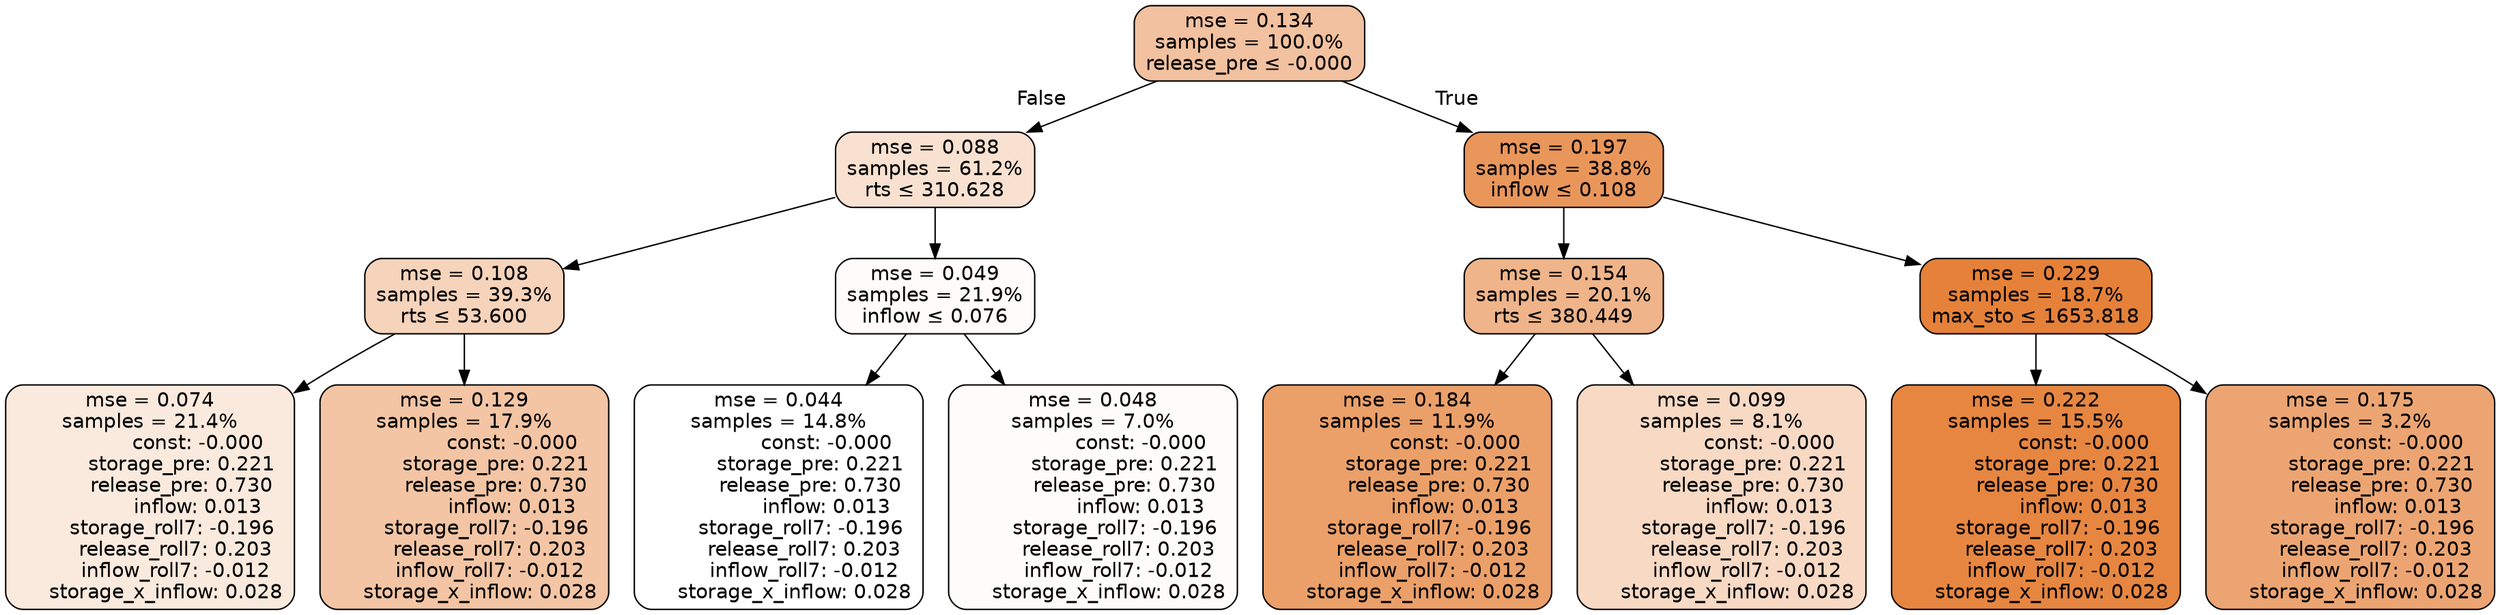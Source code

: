 digraph tree {
node [shape=rectangle, style="filled, rounded", color="black", fontname=helvetica] ;
edge [fontname=helvetica] ;
	"0" [label="mse = 0.134
samples = 100.0%
release_pre &le; -0.000", fillcolor="#f2c19f"]
	"1" [label="mse = 0.088
samples = 61.2%
rts &le; 310.628", fillcolor="#f8e1d0"]
	"2" [label="mse = 0.108
samples = 39.3%
rts &le; 53.600", fillcolor="#f6d3bb"]
	"3" [label="mse = 0.074
samples = 21.4%
               const: -0.000
          storage_pre: 0.221
          release_pre: 0.730
               inflow: 0.013
       storage_roll7: -0.196
        release_roll7: 0.203
        inflow_roll7: -0.012
     storage_x_inflow: 0.028", fillcolor="#faeade"]
	"4" [label="mse = 0.129
samples = 17.9%
               const: -0.000
          storage_pre: 0.221
          release_pre: 0.730
               inflow: 0.013
       storage_roll7: -0.196
        release_roll7: 0.203
        inflow_roll7: -0.012
     storage_x_inflow: 0.028", fillcolor="#f3c5a4"]
	"5" [label="mse = 0.049
samples = 21.9%
inflow &le; 0.076", fillcolor="#fefbfa"]
	"6" [label="mse = 0.044
samples = 14.8%
               const: -0.000
          storage_pre: 0.221
          release_pre: 0.730
               inflow: 0.013
       storage_roll7: -0.196
        release_roll7: 0.203
        inflow_roll7: -0.012
     storage_x_inflow: 0.028", fillcolor="#ffffff"]
	"7" [label="mse = 0.048
samples = 7.0%
               const: -0.000
          storage_pre: 0.221
          release_pre: 0.730
               inflow: 0.013
       storage_roll7: -0.196
        release_roll7: 0.203
        inflow_roll7: -0.012
     storage_x_inflow: 0.028", fillcolor="#fefcfa"]
	"8" [label="mse = 0.197
samples = 38.8%
inflow &le; 0.108", fillcolor="#e9965b"]
	"9" [label="mse = 0.154
samples = 20.1%
rts &le; 380.449", fillcolor="#efb489"]
	"10" [label="mse = 0.184
samples = 11.9%
               const: -0.000
          storage_pre: 0.221
          release_pre: 0.730
               inflow: 0.013
       storage_roll7: -0.196
        release_roll7: 0.203
        inflow_roll7: -0.012
     storage_x_inflow: 0.028", fillcolor="#eba069"]
	"11" [label="mse = 0.099
samples = 8.1%
               const: -0.000
          storage_pre: 0.221
          release_pre: 0.730
               inflow: 0.013
       storage_roll7: -0.196
        release_roll7: 0.203
        inflow_roll7: -0.012
     storage_x_inflow: 0.028", fillcolor="#f7d9c4"]
	"12" [label="mse = 0.229
samples = 18.7%
max_sto &le; 1653.818", fillcolor="#e58139"]
	"13" [label="mse = 0.222
samples = 15.5%
               const: -0.000
          storage_pre: 0.221
          release_pre: 0.730
               inflow: 0.013
       storage_roll7: -0.196
        release_roll7: 0.203
        inflow_roll7: -0.012
     storage_x_inflow: 0.028", fillcolor="#e68641"]
	"14" [label="mse = 0.175
samples = 3.2%
               const: -0.000
          storage_pre: 0.221
          release_pre: 0.730
               inflow: 0.013
       storage_roll7: -0.196
        release_roll7: 0.203
        inflow_roll7: -0.012
     storage_x_inflow: 0.028", fillcolor="#eca572"]

	"0" -> "1" [labeldistance=2.5, labelangle=45, headlabel="False"]
	"1" -> "2"
	"2" -> "3"
	"2" -> "4"
	"1" -> "5"
	"5" -> "6"
	"5" -> "7"
	"0" -> "8" [labeldistance=2.5, labelangle=-45, headlabel="True"]
	"8" -> "9"
	"9" -> "10"
	"9" -> "11"
	"8" -> "12"
	"12" -> "13"
	"12" -> "14"
}